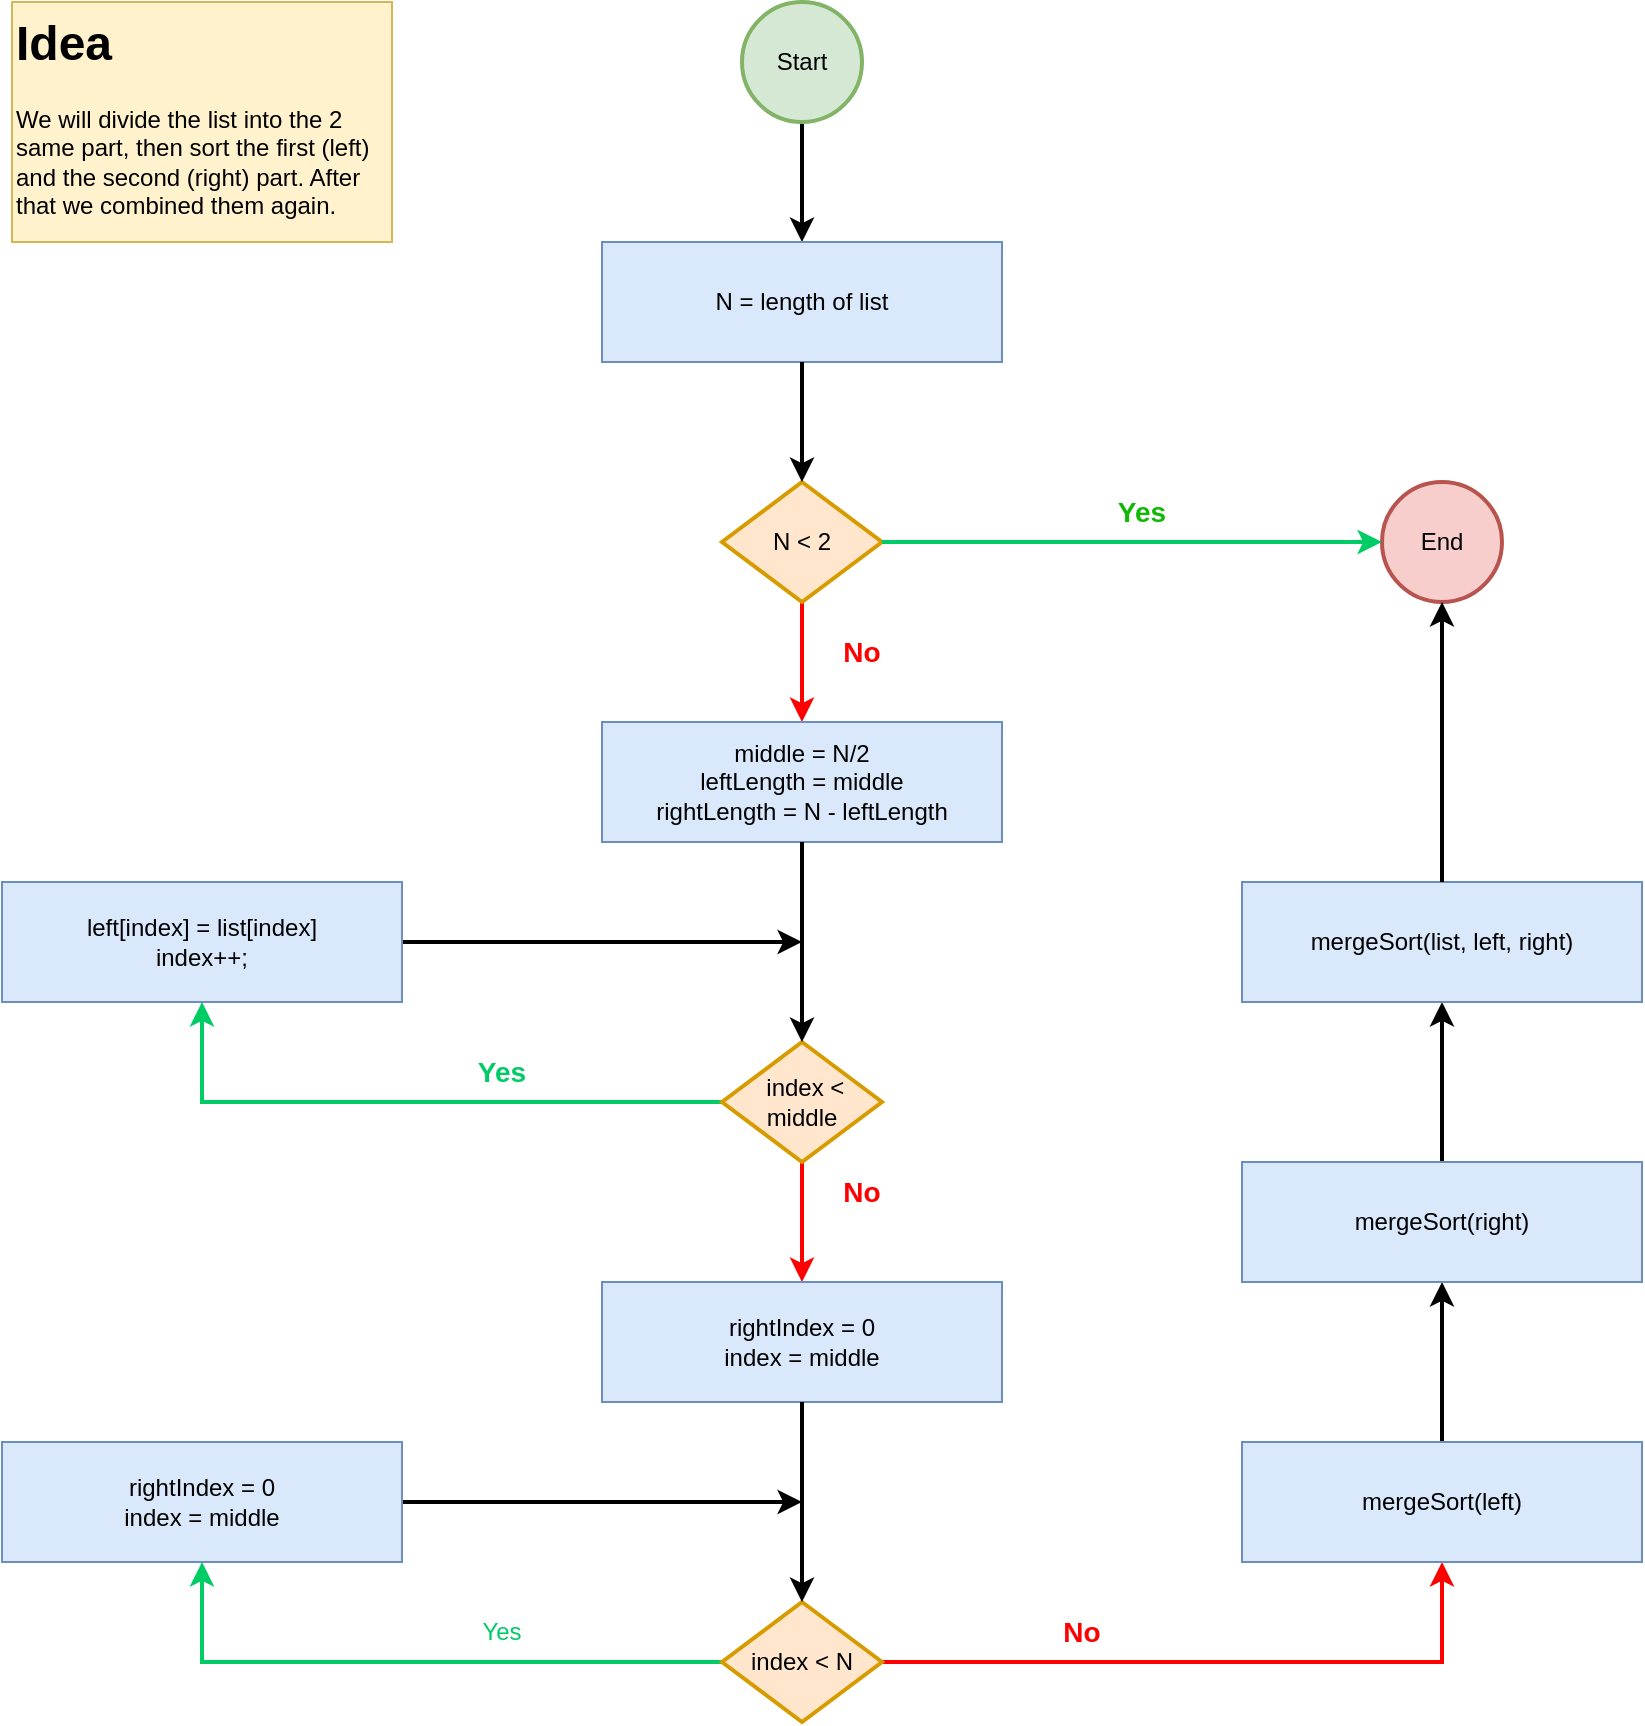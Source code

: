 <mxfile version="24.7.5">
  <diagram name="Page-1" id="vOugkt85OUv38UaZZYuA">
    <mxGraphModel dx="2242" dy="879" grid="1" gridSize="10" guides="1" tooltips="1" connect="1" arrows="1" fold="1" page="1" pageScale="1" pageWidth="850" pageHeight="1100" math="0" shadow="0">
      <root>
        <mxCell id="0" />
        <mxCell id="1" parent="0" />
        <mxCell id="c33c-L68IzUj0GYHiXUV-1" style="edgeStyle=orthogonalEdgeStyle;rounded=0;orthogonalLoop=1;jettySize=auto;html=1;exitX=0.5;exitY=1;exitDx=0;exitDy=0;exitPerimeter=0;entryX=0.5;entryY=0;entryDx=0;entryDy=0;strokeWidth=2;" edge="1" parent="1" source="c33c-L68IzUj0GYHiXUV-2" target="c33c-L68IzUj0GYHiXUV-3">
          <mxGeometry relative="1" as="geometry" />
        </mxCell>
        <mxCell id="c33c-L68IzUj0GYHiXUV-2" value="Start" style="strokeWidth=2;html=1;shape=mxgraph.flowchart.start_2;whiteSpace=wrap;fillColor=#d5e8d4;strokeColor=#82b366;" vertex="1" parent="1">
          <mxGeometry x="290" y="120" width="60" height="60" as="geometry" />
        </mxCell>
        <mxCell id="c33c-L68IzUj0GYHiXUV-3" value="N = length of list" style="rounded=0;whiteSpace=wrap;html=1;fillColor=#dae8fc;strokeColor=#6c8ebf;" vertex="1" parent="1">
          <mxGeometry x="220" y="240" width="200" height="60" as="geometry" />
        </mxCell>
        <mxCell id="c33c-L68IzUj0GYHiXUV-4" style="edgeStyle=orthogonalEdgeStyle;rounded=0;orthogonalLoop=1;jettySize=auto;html=1;exitX=0.5;exitY=1;exitDx=0;exitDy=0;exitPerimeter=0;fontSize=11;strokeWidth=2;fillColor=#e51400;strokeColor=#FF0000;" edge="1" parent="1" source="c33c-L68IzUj0GYHiXUV-5" target="c33c-L68IzUj0GYHiXUV-8">
          <mxGeometry relative="1" as="geometry" />
        </mxCell>
        <mxCell id="c33c-L68IzUj0GYHiXUV-5" value="N &amp;lt; 2" style="strokeWidth=2;html=1;shape=mxgraph.flowchart.decision;whiteSpace=wrap;fillColor=#ffe6cc;strokeColor=#d79b00;" vertex="1" parent="1">
          <mxGeometry x="280" y="360" width="80" height="60" as="geometry" />
        </mxCell>
        <mxCell id="c33c-L68IzUj0GYHiXUV-6" style="edgeStyle=orthogonalEdgeStyle;rounded=0;orthogonalLoop=1;jettySize=auto;html=1;entryX=0.5;entryY=0;entryDx=0;entryDy=0;entryPerimeter=0;strokeWidth=2;" edge="1" parent="1" source="c33c-L68IzUj0GYHiXUV-3" target="c33c-L68IzUj0GYHiXUV-5">
          <mxGeometry relative="1" as="geometry" />
        </mxCell>
        <mxCell id="c33c-L68IzUj0GYHiXUV-7" value="End" style="strokeWidth=2;html=1;shape=mxgraph.flowchart.start_2;whiteSpace=wrap;fillColor=#f8cecc;strokeColor=#b85450;" vertex="1" parent="1">
          <mxGeometry x="610" y="360" width="60" height="60" as="geometry" />
        </mxCell>
        <mxCell id="c33c-L68IzUj0GYHiXUV-8" value="middle = N/2&lt;div&gt;leftLength = middle&lt;/div&gt;&lt;div&gt;rightLength = N - leftLength&lt;/div&gt;" style="rounded=0;whiteSpace=wrap;html=1;align=center;fillColor=#dae8fc;strokeColor=#6c8ebf;" vertex="1" parent="1">
          <mxGeometry x="220" y="480" width="200" height="60" as="geometry" />
        </mxCell>
        <mxCell id="c33c-L68IzUj0GYHiXUV-9" style="edgeStyle=orthogonalEdgeStyle;rounded=0;orthogonalLoop=1;jettySize=auto;html=1;exitX=1;exitY=0.5;exitDx=0;exitDy=0;strokeWidth=2;" edge="1" parent="1" source="c33c-L68IzUj0GYHiXUV-10">
          <mxGeometry relative="1" as="geometry">
            <mxPoint x="320" y="590" as="targetPoint" />
          </mxGeometry>
        </mxCell>
        <mxCell id="c33c-L68IzUj0GYHiXUV-10" value="left[index] = list[index]&lt;div&gt;index++;&lt;/div&gt;" style="rounded=0;whiteSpace=wrap;html=1;align=center;fillColor=#dae8fc;strokeColor=#6c8ebf;" vertex="1" parent="1">
          <mxGeometry x="-80" y="560" width="200" height="60" as="geometry" />
        </mxCell>
        <mxCell id="c33c-L68IzUj0GYHiXUV-11" style="edgeStyle=orthogonalEdgeStyle;rounded=0;orthogonalLoop=1;jettySize=auto;html=1;exitX=0;exitY=0.5;exitDx=0;exitDy=0;exitPerimeter=0;entryX=0.5;entryY=1;entryDx=0;entryDy=0;strokeWidth=2;strokeColor=#00CC66;" edge="1" parent="1" source="c33c-L68IzUj0GYHiXUV-13" target="c33c-L68IzUj0GYHiXUV-10">
          <mxGeometry relative="1" as="geometry" />
        </mxCell>
        <mxCell id="c33c-L68IzUj0GYHiXUV-12" style="edgeStyle=orthogonalEdgeStyle;rounded=0;orthogonalLoop=1;jettySize=auto;html=1;exitX=0.5;exitY=1;exitDx=0;exitDy=0;exitPerimeter=0;strokeWidth=2;strokeColor=#FF0000;" edge="1" parent="1" source="c33c-L68IzUj0GYHiXUV-13" target="c33c-L68IzUj0GYHiXUV-15">
          <mxGeometry relative="1" as="geometry" />
        </mxCell>
        <mxCell id="c33c-L68IzUj0GYHiXUV-13" value="&amp;nbsp;index &amp;lt; middle" style="strokeWidth=2;html=1;shape=mxgraph.flowchart.decision;whiteSpace=wrap;fillColor=#ffe6cc;strokeColor=#d79b00;" vertex="1" parent="1">
          <mxGeometry x="280" y="640" width="80" height="60" as="geometry" />
        </mxCell>
        <mxCell id="c33c-L68IzUj0GYHiXUV-14" style="edgeStyle=orthogonalEdgeStyle;rounded=0;orthogonalLoop=1;jettySize=auto;html=1;exitX=0.5;exitY=1;exitDx=0;exitDy=0;entryX=0.5;entryY=0;entryDx=0;entryDy=0;entryPerimeter=0;strokeWidth=2;" edge="1" parent="1" source="c33c-L68IzUj0GYHiXUV-8" target="c33c-L68IzUj0GYHiXUV-13">
          <mxGeometry relative="1" as="geometry" />
        </mxCell>
        <mxCell id="c33c-L68IzUj0GYHiXUV-15" value="rightIndex = 0&lt;div&gt;index = middle&lt;/div&gt;" style="rounded=0;whiteSpace=wrap;html=1;align=center;fillColor=#dae8fc;strokeColor=#6c8ebf;" vertex="1" parent="1">
          <mxGeometry x="220" y="760" width="200" height="60" as="geometry" />
        </mxCell>
        <mxCell id="c33c-L68IzUj0GYHiXUV-16" style="edgeStyle=orthogonalEdgeStyle;rounded=0;orthogonalLoop=1;jettySize=auto;html=1;exitX=1;exitY=0.5;exitDx=0;exitDy=0;strokeWidth=2;" edge="1" parent="1" source="c33c-L68IzUj0GYHiXUV-17">
          <mxGeometry relative="1" as="geometry">
            <mxPoint x="320" y="870" as="targetPoint" />
          </mxGeometry>
        </mxCell>
        <mxCell id="c33c-L68IzUj0GYHiXUV-17" value="rightIndex = 0&lt;div&gt;index = middle&lt;/div&gt;" style="rounded=0;whiteSpace=wrap;html=1;align=center;fillColor=#dae8fc;strokeColor=#6c8ebf;" vertex="1" parent="1">
          <mxGeometry x="-80" y="840" width="200" height="60" as="geometry" />
        </mxCell>
        <mxCell id="c33c-L68IzUj0GYHiXUV-18" style="edgeStyle=orthogonalEdgeStyle;rounded=0;orthogonalLoop=1;jettySize=auto;html=1;exitX=0;exitY=0.5;exitDx=0;exitDy=0;exitPerimeter=0;entryX=0.5;entryY=1;entryDx=0;entryDy=0;strokeWidth=2;strokeColor=#00CC66;" edge="1" parent="1" source="c33c-L68IzUj0GYHiXUV-20" target="c33c-L68IzUj0GYHiXUV-17">
          <mxGeometry relative="1" as="geometry" />
        </mxCell>
        <mxCell id="c33c-L68IzUj0GYHiXUV-19" style="edgeStyle=orthogonalEdgeStyle;rounded=0;orthogonalLoop=1;jettySize=auto;html=1;exitX=1;exitY=0.5;exitDx=0;exitDy=0;exitPerimeter=0;entryX=0.5;entryY=1;entryDx=0;entryDy=0;strokeWidth=2;strokeColor=#FF0000;" edge="1" parent="1" source="c33c-L68IzUj0GYHiXUV-20" target="c33c-L68IzUj0GYHiXUV-23">
          <mxGeometry relative="1" as="geometry" />
        </mxCell>
        <mxCell id="c33c-L68IzUj0GYHiXUV-20" value="index &amp;lt; N" style="strokeWidth=2;html=1;shape=mxgraph.flowchart.decision;whiteSpace=wrap;fillColor=#ffe6cc;strokeColor=#d79b00;" vertex="1" parent="1">
          <mxGeometry x="280" y="920" width="80" height="60" as="geometry" />
        </mxCell>
        <mxCell id="c33c-L68IzUj0GYHiXUV-21" style="edgeStyle=orthogonalEdgeStyle;rounded=0;orthogonalLoop=1;jettySize=auto;html=1;exitX=1;exitY=0.5;exitDx=0;exitDy=0;exitPerimeter=0;entryX=0;entryY=0.5;entryDx=0;entryDy=0;entryPerimeter=0;strokeWidth=2;fillColor=#60a917;strokeColor=#00CC66;" edge="1" parent="1" source="c33c-L68IzUj0GYHiXUV-5" target="c33c-L68IzUj0GYHiXUV-7">
          <mxGeometry relative="1" as="geometry" />
        </mxCell>
        <mxCell id="c33c-L68IzUj0GYHiXUV-22" style="edgeStyle=orthogonalEdgeStyle;rounded=0;orthogonalLoop=1;jettySize=auto;html=1;exitX=0.5;exitY=0;exitDx=0;exitDy=0;entryX=0.5;entryY=1;entryDx=0;entryDy=0;strokeWidth=2;" edge="1" parent="1" source="c33c-L68IzUj0GYHiXUV-23" target="c33c-L68IzUj0GYHiXUV-32">
          <mxGeometry relative="1" as="geometry" />
        </mxCell>
        <mxCell id="c33c-L68IzUj0GYHiXUV-23" value="mergeSort(left)" style="rounded=0;whiteSpace=wrap;html=1;align=center;fillColor=#dae8fc;strokeColor=#6c8ebf;" vertex="1" parent="1">
          <mxGeometry x="540" y="840" width="200" height="60" as="geometry" />
        </mxCell>
        <mxCell id="c33c-L68IzUj0GYHiXUV-24" style="edgeStyle=orthogonalEdgeStyle;rounded=0;orthogonalLoop=1;jettySize=auto;html=1;exitX=0.5;exitY=1;exitDx=0;exitDy=0;entryX=0.5;entryY=0;entryDx=0;entryDy=0;entryPerimeter=0;strokeWidth=2;" edge="1" parent="1" source="c33c-L68IzUj0GYHiXUV-15" target="c33c-L68IzUj0GYHiXUV-20">
          <mxGeometry relative="1" as="geometry" />
        </mxCell>
        <mxCell id="c33c-L68IzUj0GYHiXUV-25" value="No" style="text;html=1;align=center;verticalAlign=middle;whiteSpace=wrap;rounded=0;fontSize=14;fontStyle=1;fontColor=#FF0000;" vertex="1" parent="1">
          <mxGeometry x="430" y="920" width="60" height="30" as="geometry" />
        </mxCell>
        <mxCell id="c33c-L68IzUj0GYHiXUV-26" value="Yes" style="text;html=1;align=center;verticalAlign=middle;whiteSpace=wrap;rounded=0;fontColor=#00CC66;" vertex="1" parent="1">
          <mxGeometry x="140" y="920" width="60" height="30" as="geometry" />
        </mxCell>
        <mxCell id="c33c-L68IzUj0GYHiXUV-27" value="No" style="text;html=1;align=center;verticalAlign=middle;whiteSpace=wrap;rounded=0;fontSize=14;fontStyle=1;fontColor=#FF0000;" vertex="1" parent="1">
          <mxGeometry x="320" y="700" width="60" height="30" as="geometry" />
        </mxCell>
        <mxCell id="c33c-L68IzUj0GYHiXUV-28" value="Yes" style="text;html=1;align=center;verticalAlign=middle;whiteSpace=wrap;rounded=0;fontSize=14;fontStyle=1;fontColor=#00CC66;" vertex="1" parent="1">
          <mxGeometry x="140" y="640" width="60" height="30" as="geometry" />
        </mxCell>
        <mxCell id="c33c-L68IzUj0GYHiXUV-29" value="Yes" style="text;html=1;align=center;verticalAlign=middle;whiteSpace=wrap;rounded=0;strokeWidth=1;fontSize=14;fontStyle=1;fontColor=#10b904;" vertex="1" parent="1">
          <mxGeometry x="460" y="360" width="60" height="30" as="geometry" />
        </mxCell>
        <mxCell id="c33c-L68IzUj0GYHiXUV-30" value="No" style="text;html=1;align=center;verticalAlign=middle;whiteSpace=wrap;rounded=0;fontSize=14;fontStyle=1;fontColor=#FF0000;" vertex="1" parent="1">
          <mxGeometry x="320" y="430" width="60" height="30" as="geometry" />
        </mxCell>
        <mxCell id="c33c-L68IzUj0GYHiXUV-31" style="edgeStyle=orthogonalEdgeStyle;rounded=0;orthogonalLoop=1;jettySize=auto;html=1;exitX=0.5;exitY=0;exitDx=0;exitDy=0;entryX=0.5;entryY=1;entryDx=0;entryDy=0;strokeWidth=2;" edge="1" parent="1" source="c33c-L68IzUj0GYHiXUV-32" target="c33c-L68IzUj0GYHiXUV-33">
          <mxGeometry relative="1" as="geometry" />
        </mxCell>
        <mxCell id="c33c-L68IzUj0GYHiXUV-32" value="mergeSort(right)" style="rounded=0;whiteSpace=wrap;html=1;align=center;fillColor=#dae8fc;strokeColor=#6c8ebf;" vertex="1" parent="1">
          <mxGeometry x="540" y="700" width="200" height="60" as="geometry" />
        </mxCell>
        <mxCell id="c33c-L68IzUj0GYHiXUV-33" value="mergeSort(list, left, right)" style="rounded=0;whiteSpace=wrap;html=1;align=center;fillColor=#dae8fc;strokeColor=#6c8ebf;" vertex="1" parent="1">
          <mxGeometry x="540" y="560" width="200" height="60" as="geometry" />
        </mxCell>
        <mxCell id="c33c-L68IzUj0GYHiXUV-34" style="edgeStyle=orthogonalEdgeStyle;rounded=0;orthogonalLoop=1;jettySize=auto;html=1;exitX=0.5;exitY=0;exitDx=0;exitDy=0;entryX=0.5;entryY=1;entryDx=0;entryDy=0;entryPerimeter=0;strokeWidth=2;" edge="1" parent="1" source="c33c-L68IzUj0GYHiXUV-33" target="c33c-L68IzUj0GYHiXUV-7">
          <mxGeometry relative="1" as="geometry" />
        </mxCell>
        <mxCell id="c33c-L68IzUj0GYHiXUV-35" value="&lt;h1 style=&quot;margin-top: 0px;&quot;&gt;Idea&lt;/h1&gt;&lt;p&gt;We will divide the list into the 2 same part, then sort the first (left) and the second (right) part. After that we combined them again.&lt;/p&gt;" style="text;html=1;whiteSpace=wrap;overflow=hidden;rounded=0;fillColor=#fff2cc;strokeColor=#d6b656;" vertex="1" parent="1">
          <mxGeometry x="-75" y="120" width="190" height="120" as="geometry" />
        </mxCell>
      </root>
    </mxGraphModel>
  </diagram>
</mxfile>

